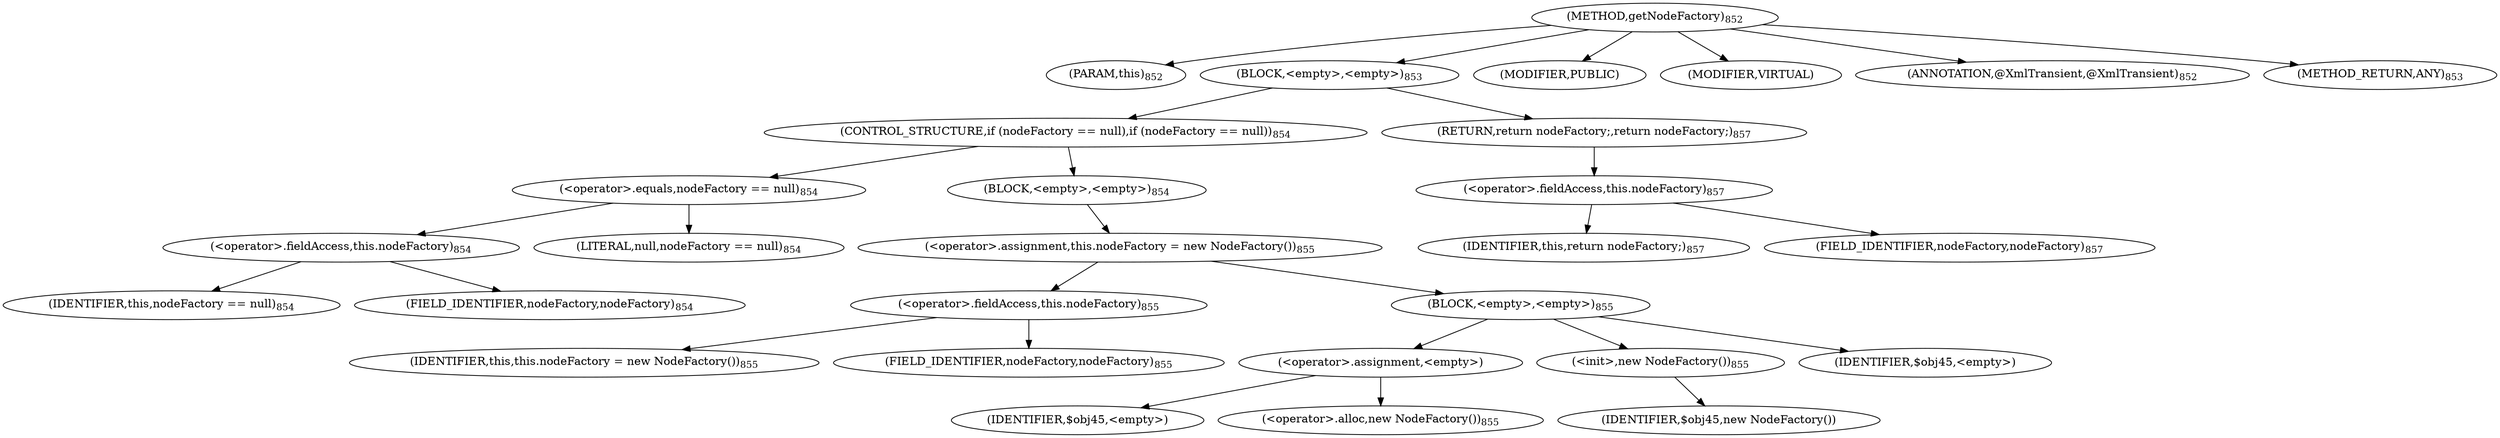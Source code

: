 digraph "getNodeFactory" {  
"1645" [label = <(METHOD,getNodeFactory)<SUB>852</SUB>> ]
"1646" [label = <(PARAM,this)<SUB>852</SUB>> ]
"1647" [label = <(BLOCK,&lt;empty&gt;,&lt;empty&gt;)<SUB>853</SUB>> ]
"1648" [label = <(CONTROL_STRUCTURE,if (nodeFactory == null),if (nodeFactory == null))<SUB>854</SUB>> ]
"1649" [label = <(&lt;operator&gt;.equals,nodeFactory == null)<SUB>854</SUB>> ]
"1650" [label = <(&lt;operator&gt;.fieldAccess,this.nodeFactory)<SUB>854</SUB>> ]
"1651" [label = <(IDENTIFIER,this,nodeFactory == null)<SUB>854</SUB>> ]
"1652" [label = <(FIELD_IDENTIFIER,nodeFactory,nodeFactory)<SUB>854</SUB>> ]
"1653" [label = <(LITERAL,null,nodeFactory == null)<SUB>854</SUB>> ]
"1654" [label = <(BLOCK,&lt;empty&gt;,&lt;empty&gt;)<SUB>854</SUB>> ]
"1655" [label = <(&lt;operator&gt;.assignment,this.nodeFactory = new NodeFactory())<SUB>855</SUB>> ]
"1656" [label = <(&lt;operator&gt;.fieldAccess,this.nodeFactory)<SUB>855</SUB>> ]
"1657" [label = <(IDENTIFIER,this,this.nodeFactory = new NodeFactory())<SUB>855</SUB>> ]
"1658" [label = <(FIELD_IDENTIFIER,nodeFactory,nodeFactory)<SUB>855</SUB>> ]
"1659" [label = <(BLOCK,&lt;empty&gt;,&lt;empty&gt;)<SUB>855</SUB>> ]
"1660" [label = <(&lt;operator&gt;.assignment,&lt;empty&gt;)> ]
"1661" [label = <(IDENTIFIER,$obj45,&lt;empty&gt;)> ]
"1662" [label = <(&lt;operator&gt;.alloc,new NodeFactory())<SUB>855</SUB>> ]
"1663" [label = <(&lt;init&gt;,new NodeFactory())<SUB>855</SUB>> ]
"1664" [label = <(IDENTIFIER,$obj45,new NodeFactory())> ]
"1665" [label = <(IDENTIFIER,$obj45,&lt;empty&gt;)> ]
"1666" [label = <(RETURN,return nodeFactory;,return nodeFactory;)<SUB>857</SUB>> ]
"1667" [label = <(&lt;operator&gt;.fieldAccess,this.nodeFactory)<SUB>857</SUB>> ]
"1668" [label = <(IDENTIFIER,this,return nodeFactory;)<SUB>857</SUB>> ]
"1669" [label = <(FIELD_IDENTIFIER,nodeFactory,nodeFactory)<SUB>857</SUB>> ]
"1670" [label = <(MODIFIER,PUBLIC)> ]
"1671" [label = <(MODIFIER,VIRTUAL)> ]
"1672" [label = <(ANNOTATION,@XmlTransient,@XmlTransient)<SUB>852</SUB>> ]
"1673" [label = <(METHOD_RETURN,ANY)<SUB>853</SUB>> ]
  "1645" -> "1646" 
  "1645" -> "1647" 
  "1645" -> "1670" 
  "1645" -> "1671" 
  "1645" -> "1672" 
  "1645" -> "1673" 
  "1647" -> "1648" 
  "1647" -> "1666" 
  "1648" -> "1649" 
  "1648" -> "1654" 
  "1649" -> "1650" 
  "1649" -> "1653" 
  "1650" -> "1651" 
  "1650" -> "1652" 
  "1654" -> "1655" 
  "1655" -> "1656" 
  "1655" -> "1659" 
  "1656" -> "1657" 
  "1656" -> "1658" 
  "1659" -> "1660" 
  "1659" -> "1663" 
  "1659" -> "1665" 
  "1660" -> "1661" 
  "1660" -> "1662" 
  "1663" -> "1664" 
  "1666" -> "1667" 
  "1667" -> "1668" 
  "1667" -> "1669" 
}
